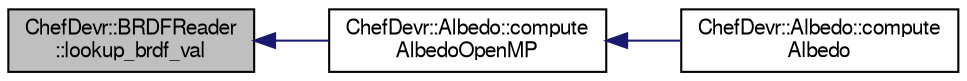 digraph "ChefDevr::BRDFReader::lookup_brdf_val"
{
  edge [fontname="FreeSans",fontsize="10",labelfontname="FreeSans",labelfontsize="10"];
  node [fontname="FreeSans",fontsize="10",shape=record];
  rankdir="LR";
  Node1 [label="ChefDevr::BRDFReader\l::lookup_brdf_val",height=0.2,width=0.4,color="black", fillcolor="grey75", style="filled", fontcolor="black"];
  Node1 -> Node2 [dir="back",color="midnightblue",fontsize="10",style="solid",fontname="FreeSans"];
  Node2 [label="ChefDevr::Albedo::compute\lAlbedoOpenMP",height=0.2,width=0.4,color="black", fillcolor="white", style="filled",URL="$class_chef_devr_1_1_albedo.html#a66531044b3cb64f15c2fb3597ae31668",tooltip="Computes the albedo of a BRDF in parallel with OpenMP. "];
  Node2 -> Node3 [dir="back",color="midnightblue",fontsize="10",style="solid",fontname="FreeSans"];
  Node3 [label="ChefDevr::Albedo::compute\lAlbedo",height=0.2,width=0.4,color="black", fillcolor="white", style="filled",URL="$class_chef_devr_1_1_albedo.html#acbd6130df193787003bd6528406761fc",tooltip="Computes the albedo of a BRDF. "];
}
